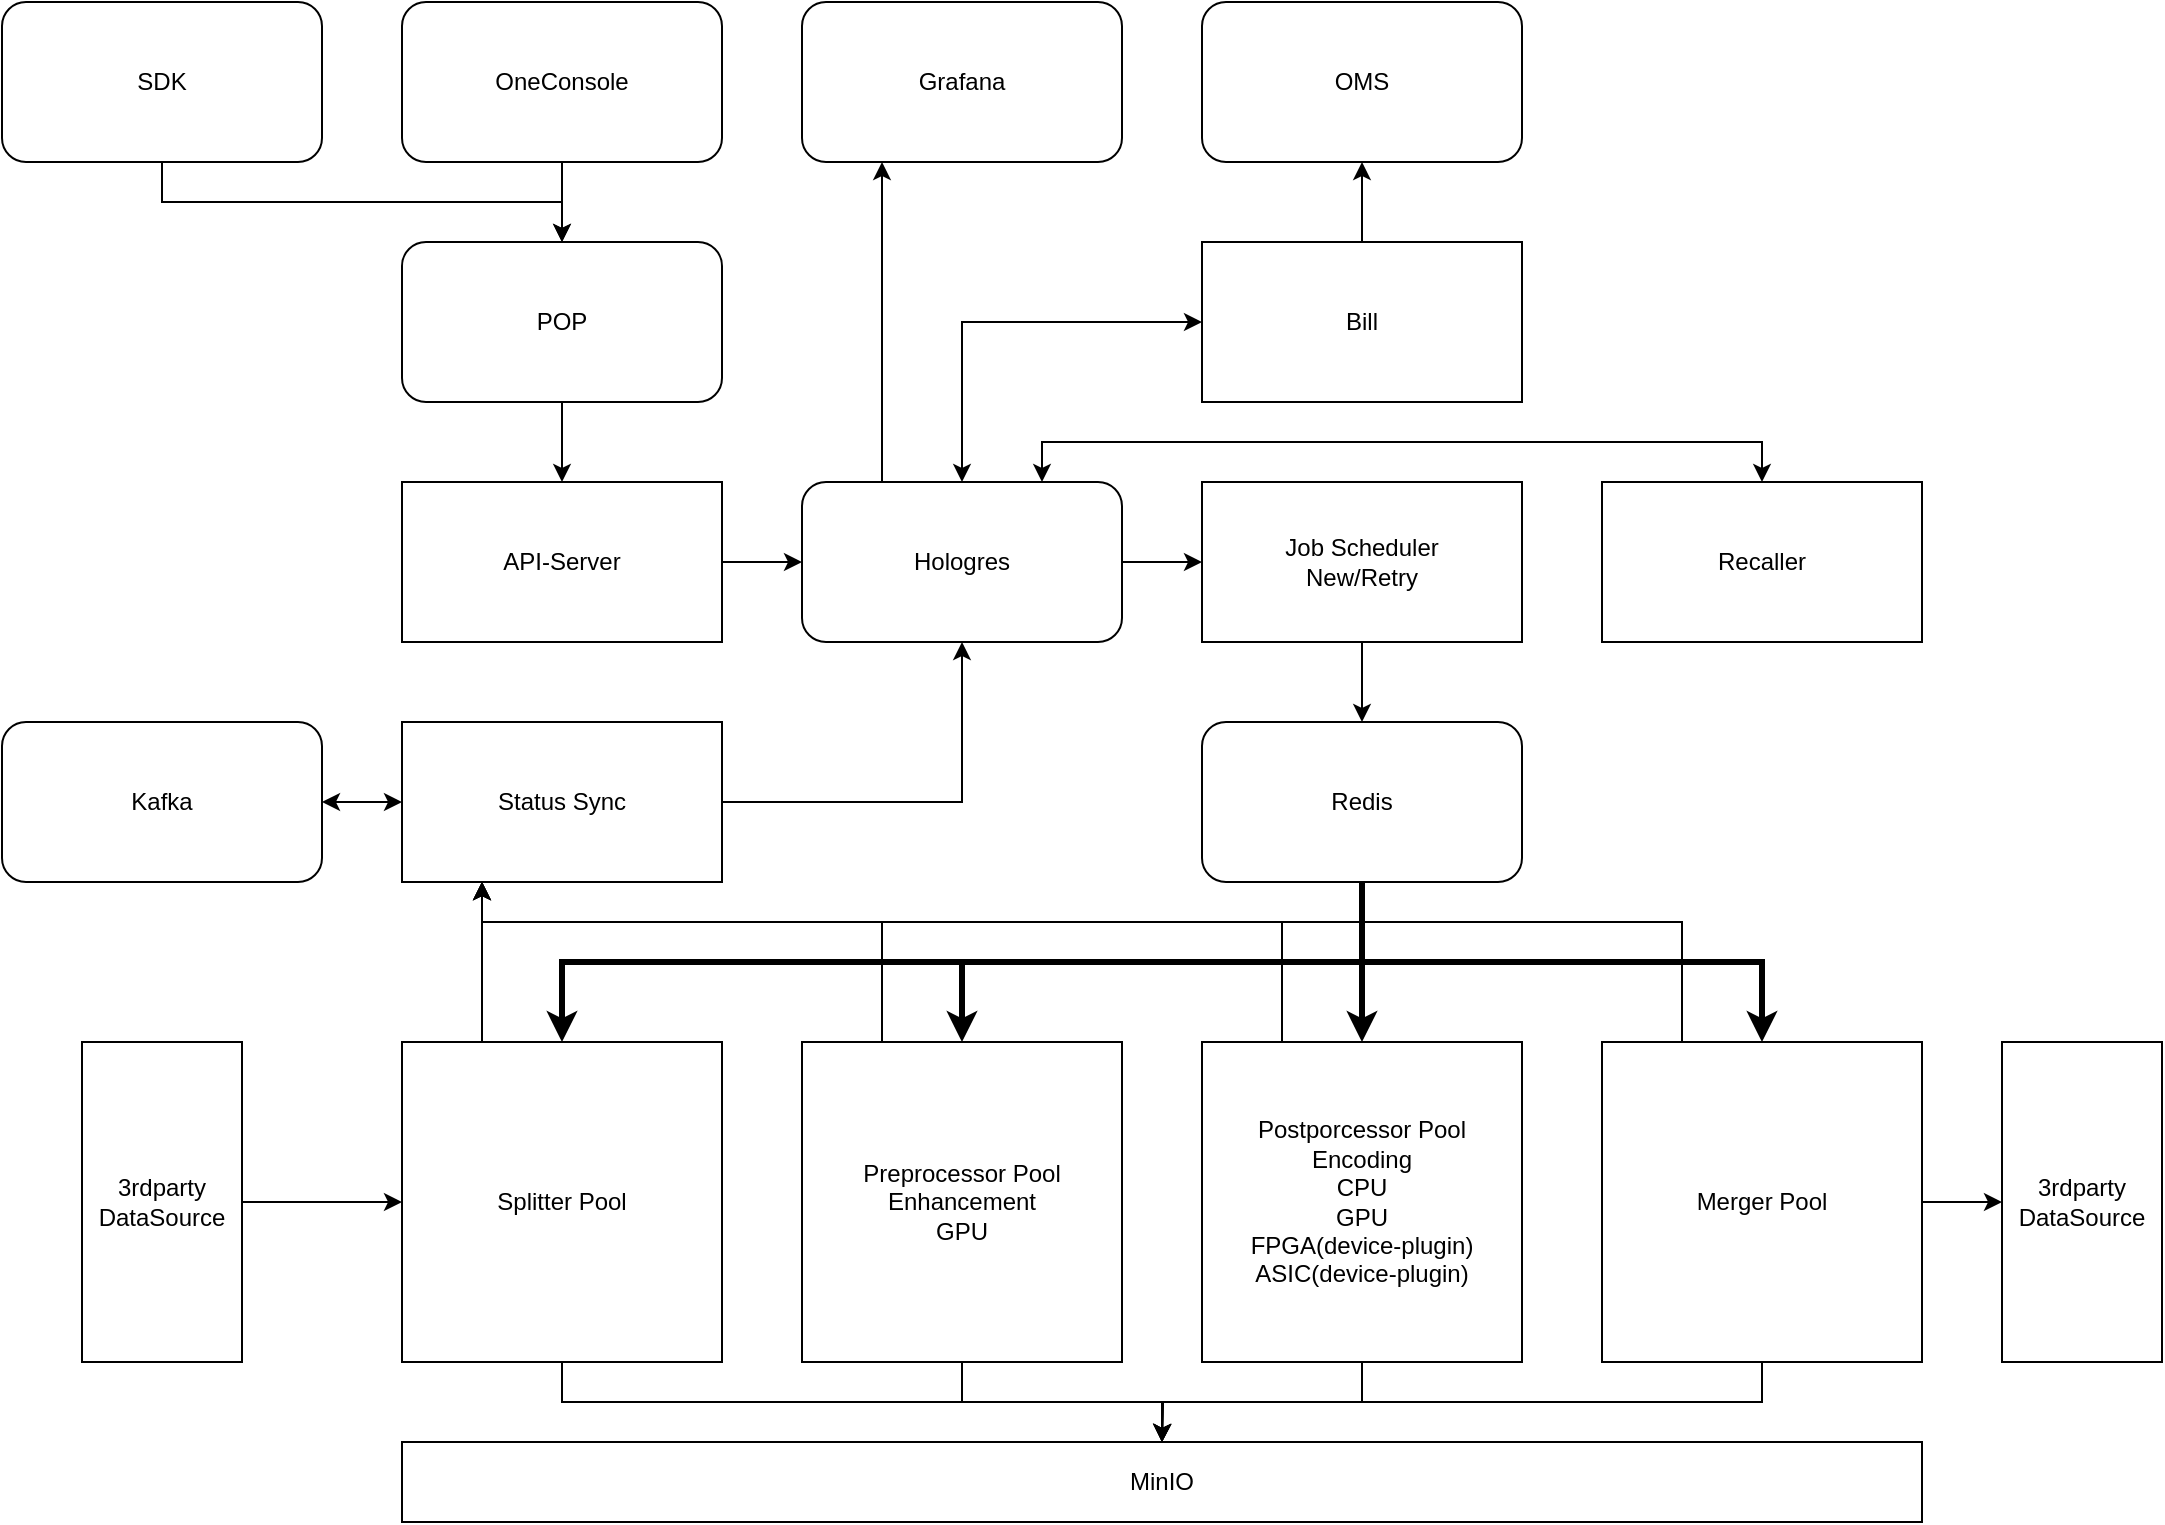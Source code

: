 <mxfile version="20.0.3" type="github">
  <diagram id="OsjhUJdLF-5YgLWe_aId" name="Page-1">
    <mxGraphModel dx="2572" dy="2041" grid="1" gridSize="10" guides="1" tooltips="1" connect="1" arrows="1" fold="1" page="1" pageScale="1" pageWidth="850" pageHeight="1100" math="0" shadow="0">
      <root>
        <mxCell id="0" />
        <mxCell id="1" parent="0" />
        <mxCell id="rXxbOLU8gbT26MPMlRbA-22" style="edgeStyle=orthogonalEdgeStyle;rounded=0;orthogonalLoop=1;jettySize=auto;html=1;exitX=0.5;exitY=1;exitDx=0;exitDy=0;startArrow=none;startFill=0;strokeWidth=1;" edge="1" parent="1" source="UkPKjc3fweax2jQ7jMrw-2" target="UkPKjc3fweax2jQ7jMrw-6">
          <mxGeometry relative="1" as="geometry" />
        </mxCell>
        <mxCell id="rXxbOLU8gbT26MPMlRbA-32" style="edgeStyle=orthogonalEdgeStyle;rounded=0;orthogonalLoop=1;jettySize=auto;html=1;exitX=0.25;exitY=0;exitDx=0;exitDy=0;entryX=0.25;entryY=1;entryDx=0;entryDy=0;startArrow=none;startFill=0;strokeWidth=1;" edge="1" parent="1" source="UkPKjc3fweax2jQ7jMrw-2" target="rXxbOLU8gbT26MPMlRbA-1">
          <mxGeometry relative="1" as="geometry" />
        </mxCell>
        <mxCell id="UkPKjc3fweax2jQ7jMrw-2" value="Splitter Pool" style="rounded=0;whiteSpace=wrap;html=1;" parent="1" vertex="1">
          <mxGeometry x="160" y="400" width="160" height="160" as="geometry" />
        </mxCell>
        <mxCell id="rXxbOLU8gbT26MPMlRbA-23" style="edgeStyle=orthogonalEdgeStyle;rounded=0;orthogonalLoop=1;jettySize=auto;html=1;exitX=0.5;exitY=1;exitDx=0;exitDy=0;startArrow=none;startFill=0;strokeWidth=1;" edge="1" parent="1" source="UkPKjc3fweax2jQ7jMrw-3">
          <mxGeometry relative="1" as="geometry">
            <mxPoint x="540" y="600" as="targetPoint" />
          </mxGeometry>
        </mxCell>
        <mxCell id="rXxbOLU8gbT26MPMlRbA-33" style="edgeStyle=orthogonalEdgeStyle;rounded=0;orthogonalLoop=1;jettySize=auto;html=1;exitX=0.25;exitY=0;exitDx=0;exitDy=0;entryX=0.25;entryY=1;entryDx=0;entryDy=0;startArrow=none;startFill=0;strokeWidth=1;" edge="1" parent="1" source="UkPKjc3fweax2jQ7jMrw-3" target="rXxbOLU8gbT26MPMlRbA-1">
          <mxGeometry relative="1" as="geometry">
            <Array as="points">
              <mxPoint x="400" y="340" />
              <mxPoint x="200" y="340" />
            </Array>
          </mxGeometry>
        </mxCell>
        <mxCell id="UkPKjc3fweax2jQ7jMrw-3" value="Preprocessor Pool&lt;br&gt;Enhancement&lt;br&gt;GPU" style="rounded=0;whiteSpace=wrap;html=1;" parent="1" vertex="1">
          <mxGeometry x="360" y="400" width="160" height="160" as="geometry" />
        </mxCell>
        <mxCell id="rXxbOLU8gbT26MPMlRbA-24" style="edgeStyle=orthogonalEdgeStyle;rounded=0;orthogonalLoop=1;jettySize=auto;html=1;exitX=0.5;exitY=1;exitDx=0;exitDy=0;entryX=0.5;entryY=0;entryDx=0;entryDy=0;startArrow=none;startFill=0;strokeWidth=1;" edge="1" parent="1" source="UkPKjc3fweax2jQ7jMrw-4" target="UkPKjc3fweax2jQ7jMrw-6">
          <mxGeometry relative="1" as="geometry" />
        </mxCell>
        <mxCell id="rXxbOLU8gbT26MPMlRbA-34" style="edgeStyle=orthogonalEdgeStyle;rounded=0;orthogonalLoop=1;jettySize=auto;html=1;exitX=0.25;exitY=0;exitDx=0;exitDy=0;entryX=0.25;entryY=1;entryDx=0;entryDy=0;startArrow=none;startFill=0;strokeWidth=1;" edge="1" parent="1" source="UkPKjc3fweax2jQ7jMrw-4" target="rXxbOLU8gbT26MPMlRbA-1">
          <mxGeometry relative="1" as="geometry">
            <Array as="points">
              <mxPoint x="600" y="340" />
              <mxPoint x="200" y="340" />
            </Array>
          </mxGeometry>
        </mxCell>
        <mxCell id="UkPKjc3fweax2jQ7jMrw-4" value="Postporcessor&amp;nbsp;Pool&lt;br&gt;Encoding&lt;br&gt;CPU&lt;br&gt;GPU&lt;br&gt;FPGA(device-plugin)&lt;br&gt;ASIC(device-plugin)" style="rounded=0;whiteSpace=wrap;html=1;" parent="1" vertex="1">
          <mxGeometry x="560" y="400" width="160" height="160" as="geometry" />
        </mxCell>
        <mxCell id="UkPKjc3fweax2jQ7jMrw-14" style="edgeStyle=orthogonalEdgeStyle;rounded=0;orthogonalLoop=1;jettySize=auto;html=1;exitX=1;exitY=0.5;exitDx=0;exitDy=0;" parent="1" source="UkPKjc3fweax2jQ7jMrw-5" target="UkPKjc3fweax2jQ7jMrw-13" edge="1">
          <mxGeometry relative="1" as="geometry" />
        </mxCell>
        <mxCell id="rXxbOLU8gbT26MPMlRbA-25" style="edgeStyle=orthogonalEdgeStyle;rounded=0;orthogonalLoop=1;jettySize=auto;html=1;exitX=0.5;exitY=1;exitDx=0;exitDy=0;startArrow=none;startFill=0;strokeWidth=1;" edge="1" parent="1" source="UkPKjc3fweax2jQ7jMrw-5">
          <mxGeometry relative="1" as="geometry">
            <mxPoint x="540" y="600" as="targetPoint" />
          </mxGeometry>
        </mxCell>
        <mxCell id="rXxbOLU8gbT26MPMlRbA-35" style="edgeStyle=orthogonalEdgeStyle;rounded=0;orthogonalLoop=1;jettySize=auto;html=1;exitX=0.25;exitY=0;exitDx=0;exitDy=0;entryX=0.25;entryY=1;entryDx=0;entryDy=0;startArrow=none;startFill=0;strokeWidth=1;" edge="1" parent="1" source="UkPKjc3fweax2jQ7jMrw-5" target="rXxbOLU8gbT26MPMlRbA-1">
          <mxGeometry relative="1" as="geometry">
            <Array as="points">
              <mxPoint x="800" y="340" />
              <mxPoint x="200" y="340" />
            </Array>
          </mxGeometry>
        </mxCell>
        <mxCell id="UkPKjc3fweax2jQ7jMrw-5" value="Merger Pool" style="rounded=0;whiteSpace=wrap;html=1;" parent="1" vertex="1">
          <mxGeometry x="760" y="400" width="160" height="160" as="geometry" />
        </mxCell>
        <mxCell id="UkPKjc3fweax2jQ7jMrw-6" value="MinIO" style="rounded=0;whiteSpace=wrap;html=1;" parent="1" vertex="1">
          <mxGeometry x="160" y="600" width="760" height="40" as="geometry" />
        </mxCell>
        <mxCell id="UkPKjc3fweax2jQ7jMrw-8" style="edgeStyle=orthogonalEdgeStyle;rounded=0;orthogonalLoop=1;jettySize=auto;html=1;exitX=1;exitY=0.5;exitDx=0;exitDy=0;" parent="1" source="UkPKjc3fweax2jQ7jMrw-7" target="UkPKjc3fweax2jQ7jMrw-2" edge="1">
          <mxGeometry relative="1" as="geometry" />
        </mxCell>
        <mxCell id="UkPKjc3fweax2jQ7jMrw-7" value="3rdparty&lt;br&gt;DataSource" style="rounded=0;whiteSpace=wrap;html=1;" parent="1" vertex="1">
          <mxGeometry y="400" width="80" height="160" as="geometry" />
        </mxCell>
        <mxCell id="UkPKjc3fweax2jQ7jMrw-13" value="3rdparty&lt;br&gt;DataSource" style="rounded=0;whiteSpace=wrap;html=1;" parent="1" vertex="1">
          <mxGeometry x="960" y="400" width="80" height="160" as="geometry" />
        </mxCell>
        <mxCell id="rXxbOLU8gbT26MPMlRbA-13" style="edgeStyle=orthogonalEdgeStyle;rounded=0;orthogonalLoop=1;jettySize=auto;html=1;exitX=1;exitY=0.5;exitDx=0;exitDy=0;entryX=0;entryY=0.5;entryDx=0;entryDy=0;startArrow=none;startFill=0;strokeWidth=1;" edge="1" parent="1" source="UkPKjc3fweax2jQ7jMrw-15" target="rXxbOLU8gbT26MPMlRbA-6">
          <mxGeometry relative="1" as="geometry" />
        </mxCell>
        <mxCell id="UkPKjc3fweax2jQ7jMrw-15" value="API-Server" style="rounded=0;whiteSpace=wrap;html=1;" parent="1" vertex="1">
          <mxGeometry x="160" y="120" width="160" height="80" as="geometry" />
        </mxCell>
        <mxCell id="rXxbOLU8gbT26MPMlRbA-30" style="edgeStyle=orthogonalEdgeStyle;rounded=0;orthogonalLoop=1;jettySize=auto;html=1;exitX=0;exitY=0.5;exitDx=0;exitDy=0;startArrow=classic;startFill=1;strokeWidth=1;" edge="1" parent="1" source="rXxbOLU8gbT26MPMlRbA-1" target="rXxbOLU8gbT26MPMlRbA-7">
          <mxGeometry relative="1" as="geometry" />
        </mxCell>
        <mxCell id="rXxbOLU8gbT26MPMlRbA-36" style="edgeStyle=orthogonalEdgeStyle;rounded=0;orthogonalLoop=1;jettySize=auto;html=1;exitX=1;exitY=0.5;exitDx=0;exitDy=0;entryX=0.5;entryY=1;entryDx=0;entryDy=0;startArrow=none;startFill=0;strokeWidth=1;" edge="1" parent="1" source="rXxbOLU8gbT26MPMlRbA-1" target="rXxbOLU8gbT26MPMlRbA-6">
          <mxGeometry relative="1" as="geometry" />
        </mxCell>
        <mxCell id="rXxbOLU8gbT26MPMlRbA-1" value="Status Sync" style="rounded=0;whiteSpace=wrap;html=1;" vertex="1" parent="1">
          <mxGeometry x="160" y="240" width="160" height="80" as="geometry" />
        </mxCell>
        <mxCell id="rXxbOLU8gbT26MPMlRbA-8" style="edgeStyle=orthogonalEdgeStyle;rounded=0;orthogonalLoop=1;jettySize=auto;html=1;exitX=0.5;exitY=1;exitDx=0;exitDy=0;entryX=0.5;entryY=0;entryDx=0;entryDy=0;startArrow=none;startFill=0;strokeWidth=1;" edge="1" parent="1" source="rXxbOLU8gbT26MPMlRbA-4" target="UkPKjc3fweax2jQ7jMrw-15">
          <mxGeometry relative="1" as="geometry" />
        </mxCell>
        <mxCell id="rXxbOLU8gbT26MPMlRbA-4" value="POP" style="rounded=1;whiteSpace=wrap;html=1;fillColor=none;" vertex="1" parent="1">
          <mxGeometry x="160" width="160" height="80" as="geometry" />
        </mxCell>
        <mxCell id="rXxbOLU8gbT26MPMlRbA-28" style="edgeStyle=orthogonalEdgeStyle;rounded=0;orthogonalLoop=1;jettySize=auto;html=1;exitX=1;exitY=0.5;exitDx=0;exitDy=0;startArrow=none;startFill=0;strokeWidth=1;" edge="1" parent="1" source="rXxbOLU8gbT26MPMlRbA-6" target="rXxbOLU8gbT26MPMlRbA-14">
          <mxGeometry relative="1" as="geometry" />
        </mxCell>
        <mxCell id="rXxbOLU8gbT26MPMlRbA-38" style="edgeStyle=orthogonalEdgeStyle;rounded=0;orthogonalLoop=1;jettySize=auto;html=1;exitX=0.75;exitY=0;exitDx=0;exitDy=0;entryX=0.5;entryY=0;entryDx=0;entryDy=0;startArrow=classic;startFill=1;strokeWidth=1;" edge="1" parent="1" source="rXxbOLU8gbT26MPMlRbA-6" target="rXxbOLU8gbT26MPMlRbA-37">
          <mxGeometry relative="1" as="geometry" />
        </mxCell>
        <mxCell id="rXxbOLU8gbT26MPMlRbA-40" style="edgeStyle=orthogonalEdgeStyle;rounded=0;orthogonalLoop=1;jettySize=auto;html=1;exitX=0.5;exitY=0;exitDx=0;exitDy=0;entryX=0;entryY=0.5;entryDx=0;entryDy=0;startArrow=classic;startFill=1;strokeWidth=1;" edge="1" parent="1" source="rXxbOLU8gbT26MPMlRbA-6" target="rXxbOLU8gbT26MPMlRbA-39">
          <mxGeometry relative="1" as="geometry" />
        </mxCell>
        <mxCell id="rXxbOLU8gbT26MPMlRbA-44" style="edgeStyle=orthogonalEdgeStyle;rounded=0;orthogonalLoop=1;jettySize=auto;html=1;exitX=0.25;exitY=0;exitDx=0;exitDy=0;entryX=0.25;entryY=1;entryDx=0;entryDy=0;startArrow=none;startFill=0;strokeWidth=1;" edge="1" parent="1" source="rXxbOLU8gbT26MPMlRbA-6" target="rXxbOLU8gbT26MPMlRbA-43">
          <mxGeometry relative="1" as="geometry" />
        </mxCell>
        <mxCell id="rXxbOLU8gbT26MPMlRbA-6" value="Hologres" style="rounded=1;whiteSpace=wrap;html=1;fillColor=none;" vertex="1" parent="1">
          <mxGeometry x="360" y="120" width="160" height="80" as="geometry" />
        </mxCell>
        <mxCell id="rXxbOLU8gbT26MPMlRbA-7" value="Kafka" style="rounded=1;whiteSpace=wrap;html=1;fillColor=none;" vertex="1" parent="1">
          <mxGeometry x="-40" y="240" width="160" height="80" as="geometry" />
        </mxCell>
        <mxCell id="rXxbOLU8gbT26MPMlRbA-11" style="edgeStyle=orthogonalEdgeStyle;rounded=0;orthogonalLoop=1;jettySize=auto;html=1;exitX=0.5;exitY=1;exitDx=0;exitDy=0;entryX=0.5;entryY=0;entryDx=0;entryDy=0;startArrow=none;startFill=0;strokeWidth=1;" edge="1" parent="1" source="rXxbOLU8gbT26MPMlRbA-9" target="rXxbOLU8gbT26MPMlRbA-4">
          <mxGeometry relative="1" as="geometry" />
        </mxCell>
        <mxCell id="rXxbOLU8gbT26MPMlRbA-9" value="OneConsole" style="rounded=1;whiteSpace=wrap;html=1;fillColor=none;" vertex="1" parent="1">
          <mxGeometry x="160" y="-120" width="160" height="80" as="geometry" />
        </mxCell>
        <mxCell id="rXxbOLU8gbT26MPMlRbA-12" style="edgeStyle=orthogonalEdgeStyle;rounded=0;orthogonalLoop=1;jettySize=auto;html=1;exitX=0.5;exitY=1;exitDx=0;exitDy=0;startArrow=none;startFill=0;strokeWidth=1;" edge="1" parent="1" source="rXxbOLU8gbT26MPMlRbA-10" target="rXxbOLU8gbT26MPMlRbA-4">
          <mxGeometry relative="1" as="geometry" />
        </mxCell>
        <mxCell id="rXxbOLU8gbT26MPMlRbA-10" value="SDK" style="rounded=1;whiteSpace=wrap;html=1;fillColor=none;" vertex="1" parent="1">
          <mxGeometry x="-40" y="-120" width="160" height="80" as="geometry" />
        </mxCell>
        <mxCell id="rXxbOLU8gbT26MPMlRbA-17" style="edgeStyle=orthogonalEdgeStyle;rounded=0;orthogonalLoop=1;jettySize=auto;html=1;exitX=0.5;exitY=1;exitDx=0;exitDy=0;entryX=0.5;entryY=0;entryDx=0;entryDy=0;startArrow=none;startFill=0;strokeWidth=1;" edge="1" parent="1" source="rXxbOLU8gbT26MPMlRbA-14" target="rXxbOLU8gbT26MPMlRbA-16">
          <mxGeometry relative="1" as="geometry" />
        </mxCell>
        <mxCell id="rXxbOLU8gbT26MPMlRbA-14" value="Job Scheduler&lt;br&gt;New/Retry" style="rounded=0;whiteSpace=wrap;html=1;" vertex="1" parent="1">
          <mxGeometry x="560" y="120" width="160" height="80" as="geometry" />
        </mxCell>
        <mxCell id="rXxbOLU8gbT26MPMlRbA-18" style="edgeStyle=orthogonalEdgeStyle;rounded=0;orthogonalLoop=1;jettySize=auto;html=1;exitX=0.5;exitY=1;exitDx=0;exitDy=0;startArrow=none;startFill=0;strokeWidth=3;" edge="1" parent="1" source="rXxbOLU8gbT26MPMlRbA-16" target="UkPKjc3fweax2jQ7jMrw-2">
          <mxGeometry relative="1" as="geometry" />
        </mxCell>
        <mxCell id="rXxbOLU8gbT26MPMlRbA-19" style="edgeStyle=orthogonalEdgeStyle;rounded=0;orthogonalLoop=1;jettySize=auto;html=1;exitX=0.5;exitY=1;exitDx=0;exitDy=0;entryX=0.5;entryY=0;entryDx=0;entryDy=0;startArrow=none;startFill=0;strokeWidth=3;" edge="1" parent="1" source="rXxbOLU8gbT26MPMlRbA-16" target="UkPKjc3fweax2jQ7jMrw-3">
          <mxGeometry relative="1" as="geometry" />
        </mxCell>
        <mxCell id="rXxbOLU8gbT26MPMlRbA-20" style="edgeStyle=orthogonalEdgeStyle;rounded=0;orthogonalLoop=1;jettySize=auto;html=1;exitX=0.5;exitY=1;exitDx=0;exitDy=0;entryX=0.5;entryY=0;entryDx=0;entryDy=0;startArrow=none;startFill=0;strokeWidth=3;" edge="1" parent="1" source="rXxbOLU8gbT26MPMlRbA-16" target="UkPKjc3fweax2jQ7jMrw-4">
          <mxGeometry relative="1" as="geometry" />
        </mxCell>
        <mxCell id="rXxbOLU8gbT26MPMlRbA-21" style="edgeStyle=orthogonalEdgeStyle;rounded=0;orthogonalLoop=1;jettySize=auto;html=1;exitX=0.5;exitY=1;exitDx=0;exitDy=0;startArrow=none;startFill=0;strokeWidth=3;" edge="1" parent="1" source="rXxbOLU8gbT26MPMlRbA-16" target="UkPKjc3fweax2jQ7jMrw-5">
          <mxGeometry relative="1" as="geometry" />
        </mxCell>
        <mxCell id="rXxbOLU8gbT26MPMlRbA-16" value="Redis" style="rounded=1;whiteSpace=wrap;html=1;fillColor=none;" vertex="1" parent="1">
          <mxGeometry x="560" y="240" width="160" height="80" as="geometry" />
        </mxCell>
        <mxCell id="rXxbOLU8gbT26MPMlRbA-37" value="Recaller" style="rounded=0;whiteSpace=wrap;html=1;" vertex="1" parent="1">
          <mxGeometry x="760" y="120" width="160" height="80" as="geometry" />
        </mxCell>
        <mxCell id="rXxbOLU8gbT26MPMlRbA-42" style="edgeStyle=orthogonalEdgeStyle;rounded=0;orthogonalLoop=1;jettySize=auto;html=1;exitX=0.5;exitY=0;exitDx=0;exitDy=0;entryX=0.5;entryY=1;entryDx=0;entryDy=0;startArrow=none;startFill=0;strokeWidth=1;" edge="1" parent="1" source="rXxbOLU8gbT26MPMlRbA-39" target="rXxbOLU8gbT26MPMlRbA-41">
          <mxGeometry relative="1" as="geometry" />
        </mxCell>
        <mxCell id="rXxbOLU8gbT26MPMlRbA-39" value="Bill" style="rounded=0;whiteSpace=wrap;html=1;" vertex="1" parent="1">
          <mxGeometry x="560" width="160" height="80" as="geometry" />
        </mxCell>
        <mxCell id="rXxbOLU8gbT26MPMlRbA-41" value="OMS" style="rounded=1;whiteSpace=wrap;html=1;fillColor=none;" vertex="1" parent="1">
          <mxGeometry x="560" y="-120" width="160" height="80" as="geometry" />
        </mxCell>
        <mxCell id="rXxbOLU8gbT26MPMlRbA-43" value="Grafana" style="rounded=1;whiteSpace=wrap;html=1;fillColor=none;" vertex="1" parent="1">
          <mxGeometry x="360" y="-120" width="160" height="80" as="geometry" />
        </mxCell>
      </root>
    </mxGraphModel>
  </diagram>
</mxfile>
